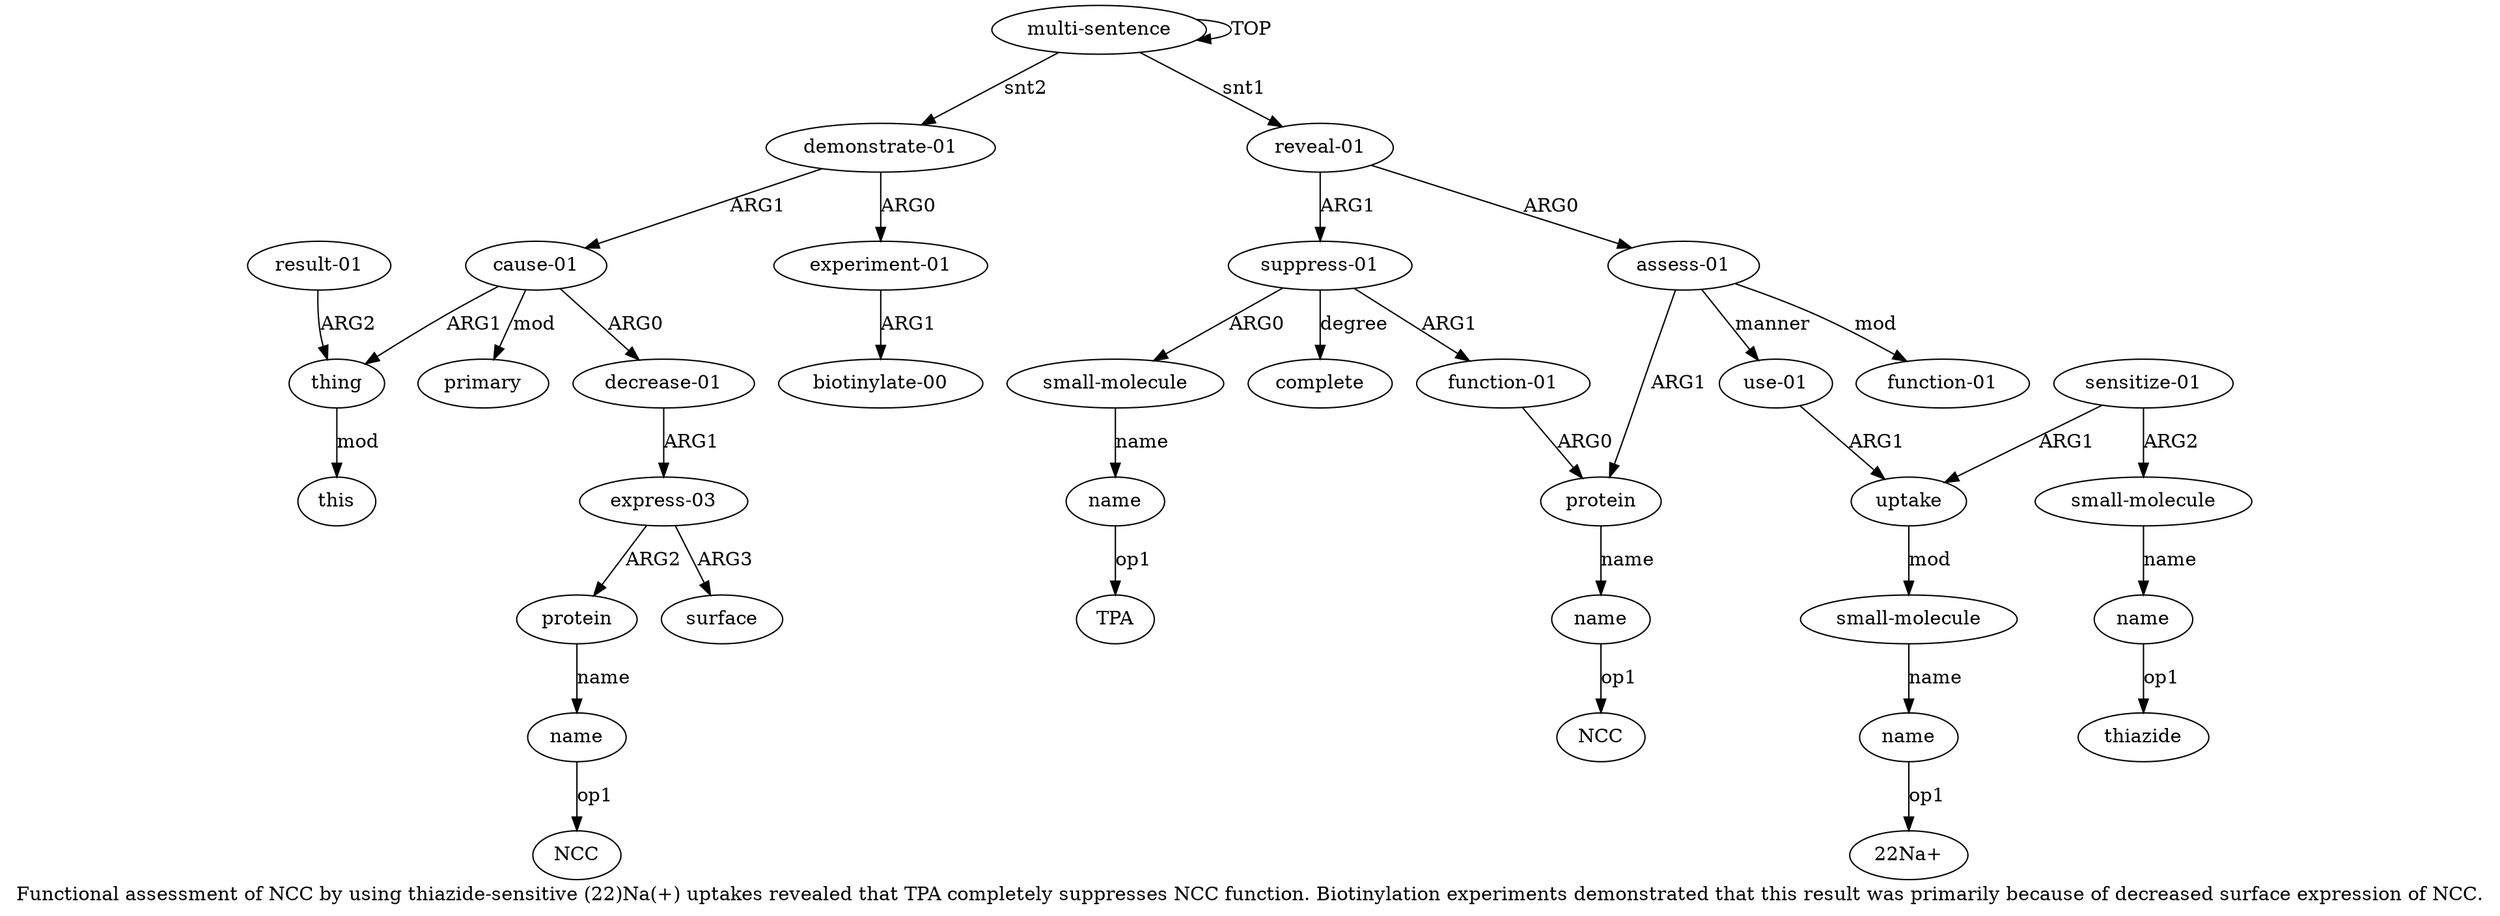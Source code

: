 digraph  {
	graph [label="Functional assessment of NCC by using thiazide-sensitive (22)Na(+) uptakes revealed that TPA completely suppresses NCC function. \
Biotinylation experiments demonstrated that this result was primarily because of decreased surface expression of NCC."];
	node [label="\N"];
	a20	 [color=black,
		gold_ind=20,
		gold_label="biotinylate-00",
		label="biotinylate-00",
		test_ind=20,
		test_label="biotinylate-00"];
	a21	 [color=black,
		gold_ind=21,
		gold_label="cause-01",
		label="cause-01",
		test_ind=21,
		test_label="cause-01"];
	a22	 [color=black,
		gold_ind=22,
		gold_label="decrease-01",
		label="decrease-01",
		test_ind=22,
		test_label="decrease-01"];
	a21 -> a22 [key=0,
	color=black,
	gold_label=ARG0,
	label=ARG0,
	test_label=ARG0];
a27 [color=black,
	gold_ind=27,
	gold_label=thing,
	label=thing,
	test_ind=27,
	test_label=thing];
a21 -> a27 [key=0,
color=black,
gold_label=ARG1,
label=ARG1,
test_label=ARG1];
a30 [color=black,
gold_ind=30,
gold_label=primary,
label=primary,
test_ind=30,
test_label=primary];
a21 -> a30 [key=0,
color=black,
gold_label=mod,
label=mod,
test_label=mod];
a23 [color=black,
gold_ind=23,
gold_label="express-03",
label="express-03",
test_ind=23,
test_label="express-03"];
a22 -> a23 [key=0,
color=black,
gold_label=ARG1,
label=ARG1,
test_label=ARG1];
a24 [color=black,
gold_ind=24,
gold_label=protein,
label=protein,
test_ind=24,
test_label=protein];
a23 -> a24 [key=0,
color=black,
gold_label=ARG2,
label=ARG2,
test_label=ARG2];
a26 [color=black,
gold_ind=26,
gold_label=surface,
label=surface,
test_ind=26,
test_label=surface];
a23 -> a26 [key=0,
color=black,
gold_label=ARG3,
label=ARG3,
test_label=ARG3];
a25 [color=black,
gold_ind=25,
gold_label=name,
label=name,
test_ind=25,
test_label=name];
a24 -> a25 [key=0,
color=black,
gold_label=name,
label=name,
test_label=name];
"a25 NCC" [color=black,
gold_ind=-1,
gold_label=NCC,
label=NCC,
test_ind=-1,
test_label=NCC];
a25 -> "a25 NCC" [key=0,
color=black,
gold_label=op1,
label=op1,
test_label=op1];
a29 [color=black,
gold_ind=29,
gold_label=this,
label=this,
test_ind=29,
test_label=this];
a27 -> a29 [key=0,
color=black,
gold_label=mod,
label=mod,
test_label=mod];
a28 [color=black,
gold_ind=28,
gold_label="result-01",
label="result-01",
test_ind=28,
test_label="result-01"];
a28 -> a27 [key=0,
color=black,
gold_label=ARG2,
label=ARG2,
test_label=ARG2];
"a7 22Na+" [color=black,
gold_ind=-1,
gold_label="22Na+",
label="22Na+",
test_ind=-1,
test_label="22Na+"];
"a13 TPA" [color=black,
gold_ind=-1,
gold_label=TPA,
label=TPA,
test_ind=-1,
test_label=TPA];
"a16 NCC" [color=black,
gold_ind=-1,
gold_label=NCC,
label=NCC,
test_ind=-1,
test_label=NCC];
a15 [color=black,
gold_ind=15,
gold_label=protein,
label=protein,
test_ind=15,
test_label=protein];
a16 [color=black,
gold_ind=16,
gold_label=name,
label=name,
test_ind=16,
test_label=name];
a15 -> a16 [key=0,
color=black,
gold_label=name,
label=name,
test_label=name];
a14 [color=black,
gold_ind=14,
gold_label="function-01",
label="function-01",
test_ind=14,
test_label="function-01"];
a14 -> a15 [key=0,
color=black,
gold_label=ARG0,
label=ARG0,
test_label=ARG0];
a17 [color=black,
gold_ind=17,
gold_label=complete,
label=complete,
test_ind=17,
test_label=complete];
a16 -> "a16 NCC" [key=0,
color=black,
gold_label=op1,
label=op1,
test_label=op1];
a11 [color=black,
gold_ind=11,
gold_label="suppress-01",
label="suppress-01",
test_ind=11,
test_label="suppress-01"];
a11 -> a14 [key=0,
color=black,
gold_label=ARG1,
label=ARG1,
test_label=ARG1];
a11 -> a17 [key=0,
color=black,
gold_label=degree,
label=degree,
test_label=degree];
a12 [color=black,
gold_ind=12,
gold_label="small-molecule",
label="small-molecule",
test_ind=12,
test_label="small-molecule"];
a11 -> a12 [key=0,
color=black,
gold_label=ARG0,
label=ARG0,
test_label=ARG0];
a10 [color=black,
gold_ind=10,
gold_label=name,
label=name,
test_ind=10,
test_label=name];
"a10 thiazide" [color=black,
gold_ind=-1,
gold_label=thiazide,
label=thiazide,
test_ind=-1,
test_label=thiazide];
a10 -> "a10 thiazide" [key=0,
color=black,
gold_label=op1,
label=op1,
test_label=op1];
a13 [color=black,
gold_ind=13,
gold_label=name,
label=name,
test_ind=13,
test_label=name];
a13 -> "a13 TPA" [key=0,
color=black,
gold_label=op1,
label=op1,
test_label=op1];
a12 -> a13 [key=0,
color=black,
gold_label=name,
label=name,
test_label=name];
a19 [color=black,
gold_ind=19,
gold_label="experiment-01",
label="experiment-01",
test_ind=19,
test_label="experiment-01"];
a19 -> a20 [key=0,
color=black,
gold_label=ARG1,
label=ARG1,
test_label=ARG1];
a18 [color=black,
gold_ind=18,
gold_label="demonstrate-01",
label="demonstrate-01",
test_ind=18,
test_label="demonstrate-01"];
a18 -> a21 [key=0,
color=black,
gold_label=ARG1,
label=ARG1,
test_label=ARG1];
a18 -> a19 [key=0,
color=black,
gold_label=ARG0,
label=ARG0,
test_label=ARG0];
a1 [color=black,
gold_ind=1,
gold_label="reveal-01",
label="reveal-01",
test_ind=1,
test_label="reveal-01"];
a1 -> a11 [key=0,
color=black,
gold_label=ARG1,
label=ARG1,
test_label=ARG1];
a2 [color=black,
gold_ind=2,
gold_label="assess-01",
label="assess-01",
test_ind=2,
test_label="assess-01"];
a1 -> a2 [key=0,
color=black,
gold_label=ARG0,
label=ARG0,
test_label=ARG0];
a0 [color=black,
gold_ind=0,
gold_label="multi-sentence",
label="multi-sentence",
test_ind=0,
test_label="multi-sentence"];
a0 -> a18 [key=0,
color=black,
gold_label=snt2,
label=snt2,
test_label=snt2];
a0 -> a1 [key=0,
color=black,
gold_label=snt1,
label=snt1,
test_label=snt1];
a0 -> a0 [key=0,
color=black,
gold_label=TOP,
label=TOP,
test_label=TOP];
a3 [color=black,
gold_ind=3,
gold_label="function-01",
label="function-01",
test_ind=3,
test_label="function-01"];
a2 -> a15 [key=0,
color=black,
gold_label=ARG1,
label=ARG1,
test_label=ARG1];
a2 -> a3 [key=0,
color=black,
gold_label=mod,
label=mod,
test_label=mod];
a4 [color=black,
gold_ind=4,
gold_label="use-01",
label="use-01",
test_ind=4,
test_label="use-01"];
a2 -> a4 [key=0,
color=black,
gold_label=manner,
label=manner,
test_label=manner];
a5 [color=black,
gold_ind=5,
gold_label=uptake,
label=uptake,
test_ind=5,
test_label=uptake];
a6 [color=black,
gold_ind=6,
gold_label="small-molecule",
label="small-molecule",
test_ind=6,
test_label="small-molecule"];
a5 -> a6 [key=0,
color=black,
gold_label=mod,
label=mod,
test_label=mod];
a4 -> a5 [key=0,
color=black,
gold_label=ARG1,
label=ARG1,
test_label=ARG1];
a7 [color=black,
gold_ind=7,
gold_label=name,
label=name,
test_ind=7,
test_label=name];
a7 -> "a7 22Na+" [key=0,
color=black,
gold_label=op1,
label=op1,
test_label=op1];
a6 -> a7 [key=0,
color=black,
gold_label=name,
label=name,
test_label=name];
a9 [color=black,
gold_ind=9,
gold_label="small-molecule",
label="small-molecule",
test_ind=9,
test_label="small-molecule"];
a9 -> a10 [key=0,
color=black,
gold_label=name,
label=name,
test_label=name];
a8 [color=black,
gold_ind=8,
gold_label="sensitize-01",
label="sensitize-01",
test_ind=8,
test_label="sensitize-01"];
a8 -> a5 [key=0,
color=black,
gold_label=ARG1,
label=ARG1,
test_label=ARG1];
a8 -> a9 [key=0,
color=black,
gold_label=ARG2,
label=ARG2,
test_label=ARG2];
}
